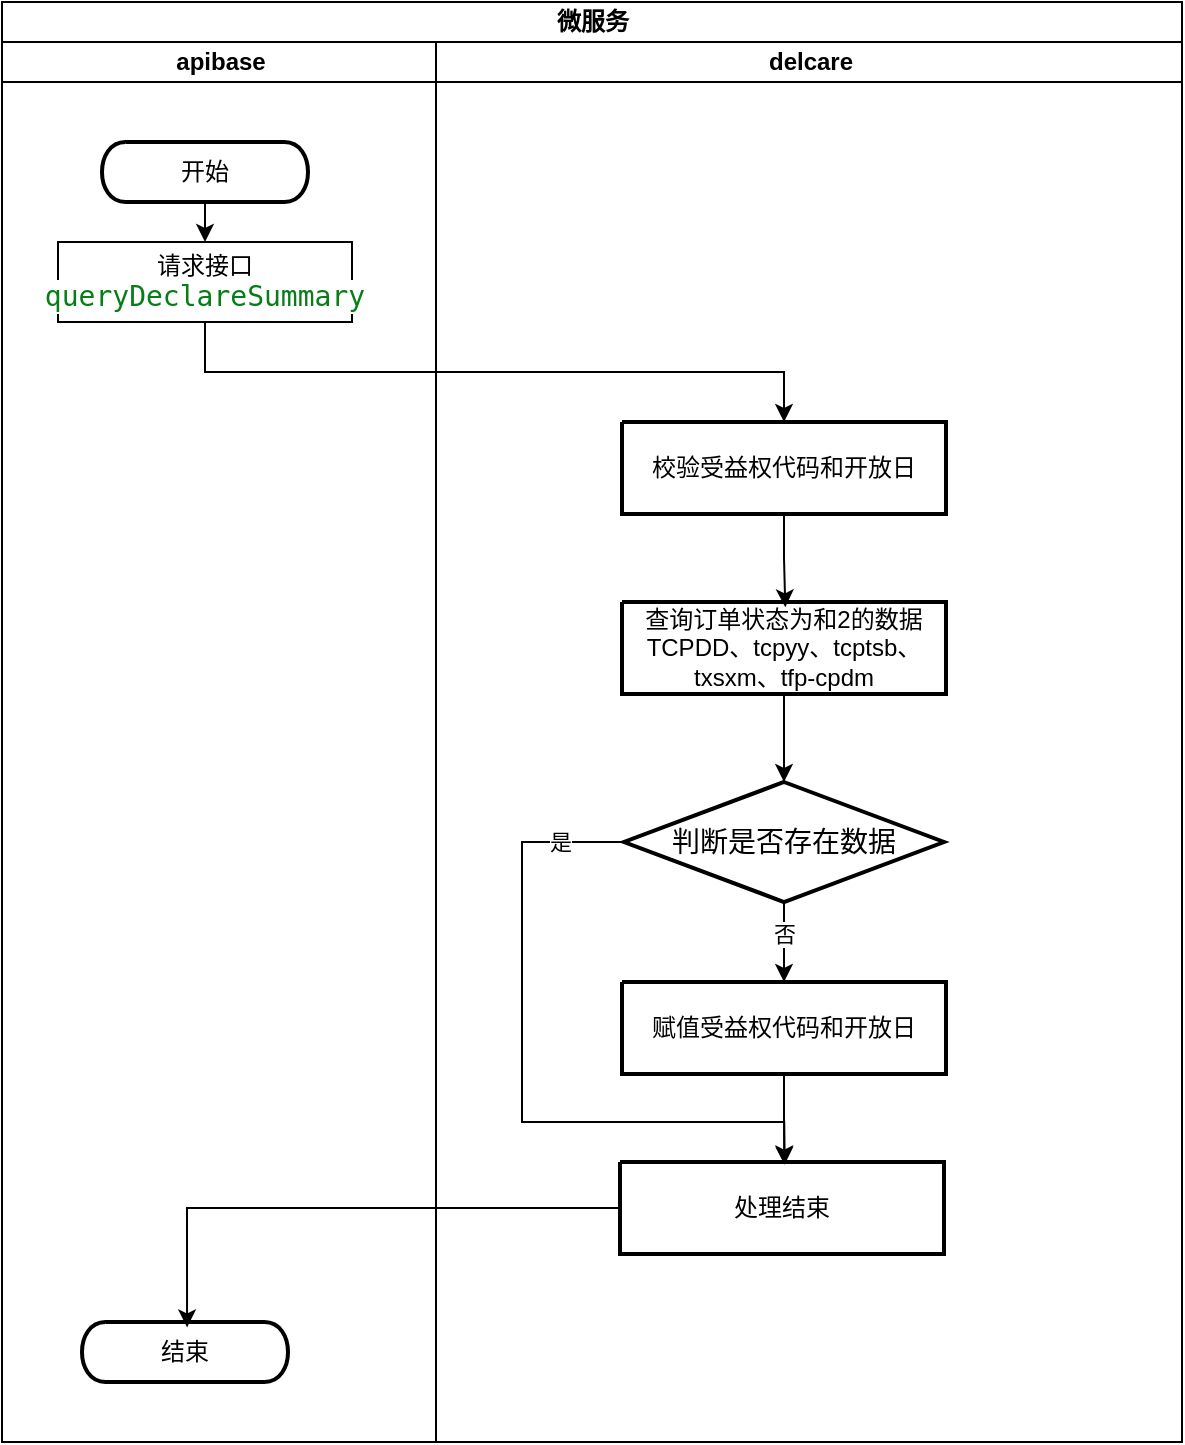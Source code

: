 <mxfile version="24.2.5" type="github">
  <diagram name="第 1 页" id="-3_6qP_3UcvdMklZL6VI">
    <mxGraphModel dx="601" dy="226" grid="1" gridSize="10" guides="1" tooltips="1" connect="1" arrows="1" fold="1" page="1" pageScale="1" pageWidth="827" pageHeight="1169" math="0" shadow="0">
      <root>
        <mxCell id="0" />
        <mxCell id="1" parent="0" />
        <mxCell id="IRU5qY2hAN1wVBU6397p-31" value="微服务" style="swimlane;childLayout=stackLayout;resizeParent=1;resizeParentMax=0;startSize=20;html=1;" vertex="1" parent="1">
          <mxGeometry x="130.0" y="40" width="590" height="720" as="geometry" />
        </mxCell>
        <mxCell id="IRU5qY2hAN1wVBU6397p-32" value="apibase" style="swimlane;startSize=20;html=1;" vertex="1" parent="IRU5qY2hAN1wVBU6397p-31">
          <mxGeometry y="20" width="217" height="700" as="geometry" />
        </mxCell>
        <mxCell id="IRU5qY2hAN1wVBU6397p-33" style="edgeStyle=orthogonalEdgeStyle;rounded=0;orthogonalLoop=1;jettySize=auto;html=1;" edge="1" parent="IRU5qY2hAN1wVBU6397p-32" source="IRU5qY2hAN1wVBU6397p-34">
          <mxGeometry relative="1" as="geometry">
            <mxPoint x="101.5" y="100" as="targetPoint" />
          </mxGeometry>
        </mxCell>
        <UserObject label="&lt;div style=&quot;font-size: 1px&quot;&gt;&lt;p style=&quot;text-align:center;margin-left:0;margin-right:0;margin-top:0px;margin-bottom:0px;text-indent:0;vertical-align:middle;direction:ltr;&quot;&gt;&lt;font style=&quot;font-size:12px;font-family:0;color:#000000;direction:ltr;letter-spacing:0px;line-height:120%;opacity:1&quot;&gt;开始&lt;/font&gt;&lt;/p&gt;&lt;/div&gt;" tags="Background" id="IRU5qY2hAN1wVBU6397p-34">
          <mxCell style="verticalAlign=middle;align=center;overflow=width;vsdxID=9;fillColor=#FFFFFF;gradientColor=none;shape=stencil(hZLbDoIwDIafZpeSrdVk94jvQWTIIjIyDuLbyyzKYBju2u5r+7cdw7gp0lox4E1rzV09ddYWDM8MQFeFsrodLYYJwzg3Vt2s6aqM/Dp1pLMepncVBsoTIjqCywL+ogj/eBeCS115sJTRSf6Hr52l0mKqzTGSYuKFn8AH2EB+sS+EYVtcMpsyw5lW+FroIdQ5i4CQgeUsGLbF3V3uLH405pPluizp4v77+sRjiL4HJm8=);strokeColor=#000000;strokeWidth=2;spacingTop=-3;spacingBottom=-3;spacingLeft=-3;spacingRight=-3;points=[];labelBackgroundColor=none;rounded=0;html=1;whiteSpace=wrap;" vertex="1" parent="IRU5qY2hAN1wVBU6397p-32">
            <mxGeometry x="50" y="50" width="103" height="30" as="geometry" />
          </mxCell>
        </UserObject>
        <UserObject label="&lt;div style=&quot;font-size: 1px&quot;&gt;&lt;p style=&quot;text-align:center;margin-left:0;margin-right:0;margin-top:0px;margin-bottom:0px;text-indent:0;vertical-align:middle;direction:ltr;&quot;&gt;&lt;font style=&quot;font-size:12px;font-family:0;color:#000000;direction:ltr;letter-spacing:0px;line-height:120%;opacity:1&quot;&gt;结束&lt;/font&gt;&lt;/p&gt;&lt;/div&gt;" tags="Background" id="IRU5qY2hAN1wVBU6397p-35">
          <mxCell style="verticalAlign=middle;align=center;overflow=width;vsdxID=9;fillColor=#FFFFFF;gradientColor=none;shape=stencil(hZLbDoIwDIafZpeSrdVk94jvQWTIIjIyDuLbyyzKYBju2u5r+7cdw7gp0lox4E1rzV09ddYWDM8MQFeFsrodLYYJwzg3Vt2s6aqM/Dp1pLMepncVBsoTIjqCywL+ogj/eBeCS115sJTRSf6Hr52l0mKqzTGSYuKFn8AH2EB+sS+EYVtcMpsyw5lW+FroIdQ5i4CQgeUsGLbF3V3uLH405pPluizp4v77+sRjiL4HJm8=);strokeColor=#000000;strokeWidth=2;spacingTop=-3;spacingBottom=-3;spacingLeft=-3;spacingRight=-3;points=[];labelBackgroundColor=none;rounded=0;html=1;whiteSpace=wrap;" vertex="1" parent="IRU5qY2hAN1wVBU6397p-32">
            <mxGeometry x="40" y="640" width="103" height="30" as="geometry" />
          </mxCell>
        </UserObject>
        <mxCell id="IRU5qY2hAN1wVBU6397p-36" value="&lt;p style=&quot;font-size: 1px ; margin: 0px ; vertical-align: middle ; direction: ltr&quot;&gt;&lt;font style=&quot;font-size: 12px ; direction: ltr ; letter-spacing: 0px ; line-height: 14.4px ; opacity: 1&quot;&gt;请求接口&lt;/font&gt;&lt;font style=&quot;font-size: 12px ; direction: ltr ; letter-spacing: 0px ; line-height: 14.4px ; opacity: 1&quot;&gt;&lt;br&gt;&lt;/font&gt;&lt;/p&gt;&lt;p style=&quot;font-size: 1px ; margin: 0px ; vertical-align: middle ; direction: ltr&quot;&gt;&lt;font style=&quot;font-size: 12px ; direction: ltr ; letter-spacing: 0px ; line-height: 14.4px ; opacity: 1&quot;&gt;&lt;/font&gt;&lt;/p&gt;&lt;div style=&quot;background-color: rgb(255 , 255 , 255) ; color: rgb(8 , 8 , 8) ; font-family: &amp;#34;jetbrains mono&amp;#34; , monospace ; font-size: 10.5pt&quot;&gt;&lt;span style=&quot;color: rgb(6 , 125 , 23)&quot;&gt;queryDeclareSummary&lt;/span&gt;&lt;/div&gt;" style="rounded=0;whiteSpace=wrap;html=1;" vertex="1" parent="IRU5qY2hAN1wVBU6397p-32">
          <mxGeometry x="28" y="100" width="147" height="40" as="geometry" />
        </mxCell>
        <mxCell id="IRU5qY2hAN1wVBU6397p-37" style="edgeStyle=orthogonalEdgeStyle;rounded=0;orthogonalLoop=1;jettySize=auto;html=1;exitX=0.5;exitY=1;exitDx=0;exitDy=0;" edge="1" parent="IRU5qY2hAN1wVBU6397p-31" source="IRU5qY2hAN1wVBU6397p-36" target="IRU5qY2hAN1wVBU6397p-39">
          <mxGeometry relative="1" as="geometry">
            <mxPoint x="95.668" y="166" as="sourcePoint" />
          </mxGeometry>
        </mxCell>
        <mxCell id="IRU5qY2hAN1wVBU6397p-38" value="delcare" style="swimlane;startSize=20;html=1;" vertex="1" parent="IRU5qY2hAN1wVBU6397p-31">
          <mxGeometry x="217" y="20" width="373" height="700" as="geometry" />
        </mxCell>
        <UserObject label="&lt;div style=&quot;&quot;&gt;&lt;p style=&quot;text-align: center; margin: 0px; text-indent: 0px; vertical-align: middle; direction: ltr;&quot;&gt;校验受益权代码和开放日&lt;/p&gt;&lt;/div&gt;" tags="Background" id="IRU5qY2hAN1wVBU6397p-39">
          <mxCell style="verticalAlign=middle;align=center;overflow=width;vsdxID=8;fillColor=#FFFFFF;gradientColor=none;shape=stencil(nZBRDoQgDERP03+WHsHFe5iISyOCQdT19kIaIxq//Jtp3zTpAFaTaUYNUkwx+F6v1EYD+AUpyRkdKCYFqACrzgf9C352LfuxyWRWg1/yhT/nRE5IsZWuZtCSK8CPeI0e/hF+jV7AJM4PO7KWCyr390bSiNtEtQM=);strokeColor=#000000;strokeWidth=2;spacingTop=-3;spacingBottom=-3;spacingLeft=-3;spacingRight=-3;points=[];labelBackgroundColor=none;rounded=0;html=1;whiteSpace=wrap;" vertex="1" parent="IRU5qY2hAN1wVBU6397p-38">
            <mxGeometry x="93.0" y="190" width="162" height="46" as="geometry" />
          </mxCell>
        </UserObject>
        <UserObject label="&lt;div style=&quot;&quot;&gt;&lt;p style=&quot;text-align: center; margin: 0px; text-indent: 0px; vertical-align: middle; direction: ltr;&quot;&gt;查询订单状态为和2的数据&lt;/p&gt;&lt;p style=&quot;text-align: center; margin: 0px; text-indent: 0px; vertical-align: middle; direction: ltr;&quot;&gt;TCPDD、tcpyy、tcptsb、txsxm、tfp-cpdm&lt;/p&gt;&lt;/div&gt;" tags="Background" id="IRU5qY2hAN1wVBU6397p-40">
          <mxCell style="verticalAlign=middle;align=center;overflow=width;vsdxID=8;fillColor=#FFFFFF;gradientColor=none;shape=stencil(nZBRDoQgDERP03+WHsHFe5iISyOCQdT19kIaIxq//Jtp3zTpAFaTaUYNUkwx+F6v1EYD+AUpyRkdKCYFqACrzgf9C352LfuxyWRWg1/yhT/nRE5IsZWuZtCSK8CPeI0e/hF+jV7AJM4PO7KWCyr390bSiNtEtQM=);strokeColor=#000000;strokeWidth=2;spacingTop=-3;spacingBottom=-3;spacingLeft=-3;spacingRight=-3;points=[];labelBackgroundColor=none;rounded=0;html=1;whiteSpace=wrap;" vertex="1" parent="IRU5qY2hAN1wVBU6397p-38">
            <mxGeometry x="93.0" y="280" width="162" height="46" as="geometry" />
          </mxCell>
        </UserObject>
        <UserObject label="赋值受益权代码和开放日" tags="Background" id="IRU5qY2hAN1wVBU6397p-41">
          <mxCell style="verticalAlign=middle;align=center;overflow=width;vsdxID=8;fillColor=#FFFFFF;gradientColor=none;shape=stencil(nZBRDoQgDERP03+WHsHFe5iISyOCQdT19kIaIxq//Jtp3zTpAFaTaUYNUkwx+F6v1EYD+AUpyRkdKCYFqACrzgf9C352LfuxyWRWg1/yhT/nRE5IsZWuZtCSK8CPeI0e/hF+jV7AJM4PO7KWCyr390bSiNtEtQM=);strokeColor=#000000;strokeWidth=2;spacingTop=-3;spacingBottom=-3;spacingLeft=-3;spacingRight=-3;points=[];labelBackgroundColor=none;rounded=0;html=1;whiteSpace=wrap;" vertex="1" parent="IRU5qY2hAN1wVBU6397p-38">
            <mxGeometry x="93.0" y="470" width="162" height="46" as="geometry" />
          </mxCell>
        </UserObject>
        <mxCell id="IRU5qY2hAN1wVBU6397p-42" style="edgeStyle=orthogonalEdgeStyle;rounded=0;orthogonalLoop=1;jettySize=auto;html=1;exitX=0.5;exitY=1;exitDx=0;exitDy=0;exitPerimeter=0;" edge="1" parent="IRU5qY2hAN1wVBU6397p-38" source="IRU5qY2hAN1wVBU6397p-46" target="IRU5qY2hAN1wVBU6397p-41">
          <mxGeometry relative="1" as="geometry" />
        </mxCell>
        <mxCell id="IRU5qY2hAN1wVBU6397p-43" value="否" style="edgeLabel;html=1;align=center;verticalAlign=middle;resizable=0;points=[];" vertex="1" connectable="0" parent="IRU5qY2hAN1wVBU6397p-42">
          <mxGeometry x="-0.204" relative="1" as="geometry">
            <mxPoint as="offset" />
          </mxGeometry>
        </mxCell>
        <mxCell id="IRU5qY2hAN1wVBU6397p-44" style="edgeStyle=orthogonalEdgeStyle;rounded=0;orthogonalLoop=1;jettySize=auto;html=1;exitX=0;exitY=0.5;exitDx=0;exitDy=0;exitPerimeter=0;entryX=0.507;entryY=0.017;entryDx=0;entryDy=0;entryPerimeter=0;" edge="1" parent="IRU5qY2hAN1wVBU6397p-38" source="IRU5qY2hAN1wVBU6397p-46" target="IRU5qY2hAN1wVBU6397p-49">
          <mxGeometry relative="1" as="geometry">
            <mxPoint x="63" y="470.0" as="targetPoint" />
            <Array as="points">
              <mxPoint x="43" y="400" />
              <mxPoint x="43" y="540" />
              <mxPoint x="174" y="540" />
            </Array>
          </mxGeometry>
        </mxCell>
        <mxCell id="IRU5qY2hAN1wVBU6397p-45" value="是" style="edgeLabel;html=1;align=center;verticalAlign=middle;resizable=0;points=[];" vertex="1" connectable="0" parent="IRU5qY2hAN1wVBU6397p-44">
          <mxGeometry x="-0.811" relative="1" as="geometry">
            <mxPoint as="offset" />
          </mxGeometry>
        </mxCell>
        <mxCell id="IRU5qY2hAN1wVBU6397p-46" value="&lt;div style=&quot;text-align: left;&quot;&gt;&lt;span style=&quot;background-color: initial; font-size: 14px;&quot;&gt;判断是否存在数据&lt;/span&gt;&lt;/div&gt;" style="strokeWidth=2;html=1;shape=mxgraph.flowchart.decision;whiteSpace=wrap;" vertex="1" parent="IRU5qY2hAN1wVBU6397p-38">
          <mxGeometry x="94" y="370" width="160" height="60" as="geometry" />
        </mxCell>
        <mxCell id="IRU5qY2hAN1wVBU6397p-47" style="edgeStyle=orthogonalEdgeStyle;rounded=0;orthogonalLoop=1;jettySize=auto;html=1;entryX=0.504;entryY=0.058;entryDx=0;entryDy=0;entryPerimeter=0;" edge="1" parent="IRU5qY2hAN1wVBU6397p-38" source="IRU5qY2hAN1wVBU6397p-39" target="IRU5qY2hAN1wVBU6397p-40">
          <mxGeometry relative="1" as="geometry" />
        </mxCell>
        <mxCell id="IRU5qY2hAN1wVBU6397p-48" style="edgeStyle=orthogonalEdgeStyle;rounded=0;orthogonalLoop=1;jettySize=auto;html=1;entryX=0.5;entryY=0;entryDx=0;entryDy=0;entryPerimeter=0;" edge="1" parent="IRU5qY2hAN1wVBU6397p-38" source="IRU5qY2hAN1wVBU6397p-40" target="IRU5qY2hAN1wVBU6397p-46">
          <mxGeometry relative="1" as="geometry" />
        </mxCell>
        <UserObject label="处理结束" tags="Background" id="IRU5qY2hAN1wVBU6397p-49">
          <mxCell style="verticalAlign=middle;align=center;overflow=width;vsdxID=8;fillColor=#FFFFFF;gradientColor=none;shape=stencil(nZBRDoQgDERP03+WHsHFe5iISyOCQdT19kIaIxq//Jtp3zTpAFaTaUYNUkwx+F6v1EYD+AUpyRkdKCYFqACrzgf9C352LfuxyWRWg1/yhT/nRE5IsZWuZtCSK8CPeI0e/hF+jV7AJM4PO7KWCyr390bSiNtEtQM=);strokeColor=#000000;strokeWidth=2;spacingTop=-3;spacingBottom=-3;spacingLeft=-3;spacingRight=-3;points=[];labelBackgroundColor=none;rounded=0;html=1;whiteSpace=wrap;" vertex="1" parent="IRU5qY2hAN1wVBU6397p-38">
            <mxGeometry x="92.0" y="560" width="162" height="46" as="geometry" />
          </mxCell>
        </UserObject>
        <mxCell id="IRU5qY2hAN1wVBU6397p-50" style="edgeStyle=orthogonalEdgeStyle;rounded=0;orthogonalLoop=1;jettySize=auto;html=1;entryX=0.508;entryY=0.03;entryDx=0;entryDy=0;entryPerimeter=0;" edge="1" parent="IRU5qY2hAN1wVBU6397p-38" source="IRU5qY2hAN1wVBU6397p-41" target="IRU5qY2hAN1wVBU6397p-49">
          <mxGeometry relative="1" as="geometry" />
        </mxCell>
        <mxCell id="IRU5qY2hAN1wVBU6397p-51" style="edgeStyle=orthogonalEdgeStyle;rounded=0;orthogonalLoop=1;jettySize=auto;html=1;entryX=0.51;entryY=0.09;entryDx=0;entryDy=0;entryPerimeter=0;" edge="1" parent="IRU5qY2hAN1wVBU6397p-31" source="IRU5qY2hAN1wVBU6397p-49" target="IRU5qY2hAN1wVBU6397p-35">
          <mxGeometry relative="1" as="geometry" />
        </mxCell>
      </root>
    </mxGraphModel>
  </diagram>
</mxfile>
